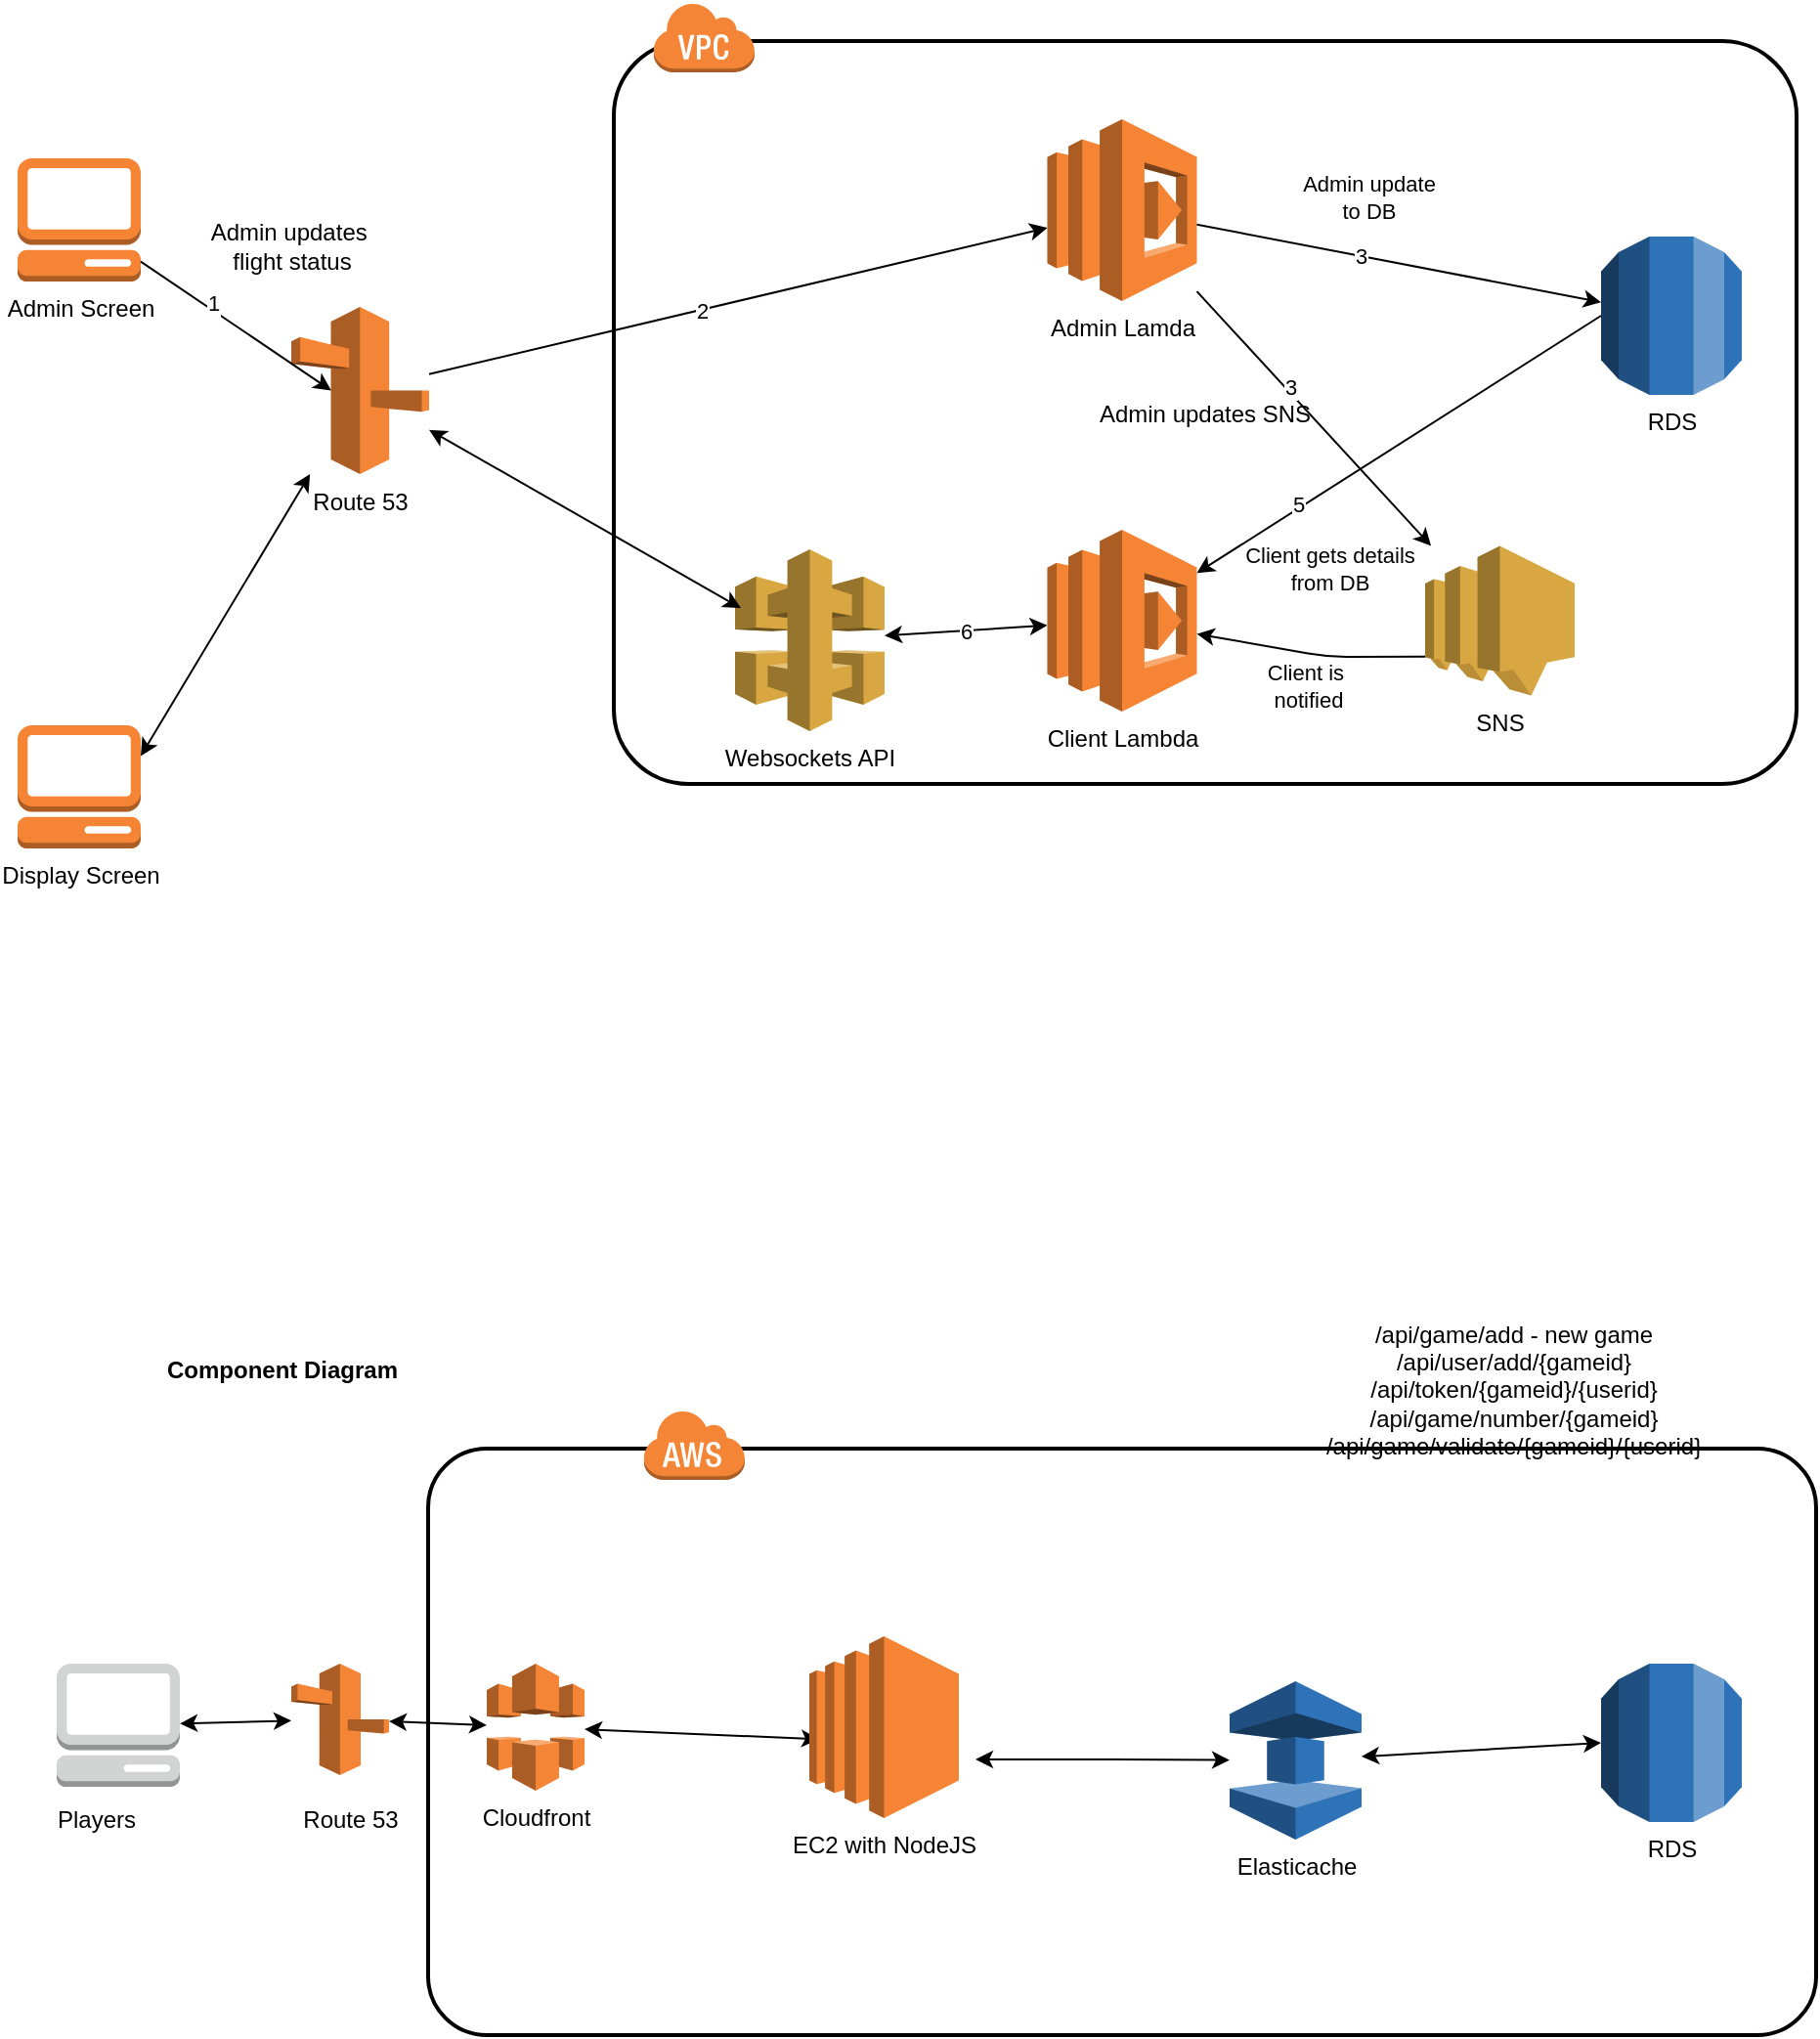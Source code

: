 <mxfile version="14.8.3" type="github">
  <diagram id="8wIz6sM05B-2kPVRudT9" name="Page-1">
    <mxGraphModel dx="1038" dy="546" grid="1" gridSize="10" guides="1" tooltips="1" connect="1" arrows="1" fold="1" page="1" pageScale="1" pageWidth="850" pageHeight="1100" math="0" shadow="0">
      <root>
        <mxCell id="0" />
        <mxCell id="1" parent="0" />
        <mxCell id="UCDsYJrtJyf6KCuDWZyP-35" value="" style="rounded=1;arcSize=10;dashed=0;fillColor=none;gradientColor=none;strokeWidth=2;" vertex="1" parent="1">
          <mxGeometry x="230" y="770" width="710" height="300" as="geometry" />
        </mxCell>
        <mxCell id="UCDsYJrtJyf6KCuDWZyP-1" value="&lt;b&gt;Component Diagram&lt;/b&gt;" style="text;html=1;align=center;verticalAlign=middle;resizable=0;points=[];autosize=1;strokeColor=none;" vertex="1" parent="1">
          <mxGeometry x="90" y="720" width="130" height="20" as="geometry" />
        </mxCell>
        <mxCell id="UCDsYJrtJyf6KCuDWZyP-2" value="" style="outlineConnect=0;dashed=0;verticalLabelPosition=bottom;verticalAlign=top;align=center;html=1;shape=mxgraph.aws3.management_console;fillColor=#D2D3D3;gradientColor=none;" vertex="1" parent="1">
          <mxGeometry x="40" y="880" width="63" height="63" as="geometry" />
        </mxCell>
        <mxCell id="UCDsYJrtJyf6KCuDWZyP-3" value="Players" style="text;html=1;align=center;verticalAlign=middle;resizable=0;points=[];autosize=1;strokeColor=none;" vertex="1" parent="1">
          <mxGeometry x="30" y="950" width="60" height="20" as="geometry" />
        </mxCell>
        <mxCell id="UCDsYJrtJyf6KCuDWZyP-4" value="Cloudfront" style="outlineConnect=0;dashed=0;verticalLabelPosition=bottom;verticalAlign=top;align=center;html=1;shape=mxgraph.aws3.cloudfront;fillColor=#F58536;gradientColor=none;" vertex="1" parent="1">
          <mxGeometry x="260" y="880" width="50" height="65" as="geometry" />
        </mxCell>
        <mxCell id="UCDsYJrtJyf6KCuDWZyP-5" value="" style="outlineConnect=0;dashed=0;verticalLabelPosition=bottom;verticalAlign=top;align=center;html=1;shape=mxgraph.aws3.route_53;fillColor=#F58536;gradientColor=none;" vertex="1" parent="1">
          <mxGeometry x="160" y="880" width="50" height="57" as="geometry" />
        </mxCell>
        <mxCell id="UCDsYJrtJyf6KCuDWZyP-17" value="Elasticache" style="outlineConnect=0;dashed=0;verticalLabelPosition=bottom;verticalAlign=top;align=center;html=1;shape=mxgraph.aws3.elasticache;fillColor=#2E73B8;gradientColor=none;" vertex="1" parent="1">
          <mxGeometry x="640" y="889" width="67.5" height="81" as="geometry" />
        </mxCell>
        <mxCell id="UCDsYJrtJyf6KCuDWZyP-18" value="Route 53" style="text;html=1;align=center;verticalAlign=middle;resizable=0;points=[];autosize=1;strokeColor=none;" vertex="1" parent="1">
          <mxGeometry x="160" y="950" width="60" height="20" as="geometry" />
        </mxCell>
        <mxCell id="UCDsYJrtJyf6KCuDWZyP-21" value="" style="endArrow=classic;startArrow=classic;html=1;" edge="1" parent="1" source="UCDsYJrtJyf6KCuDWZyP-2" target="UCDsYJrtJyf6KCuDWZyP-5">
          <mxGeometry width="50" height="50" relative="1" as="geometry">
            <mxPoint x="100" y="950" as="sourcePoint" />
            <mxPoint x="150" y="900" as="targetPoint" />
          </mxGeometry>
        </mxCell>
        <mxCell id="UCDsYJrtJyf6KCuDWZyP-22" value="" style="endArrow=classic;startArrow=classic;html=1;" edge="1" parent="1" source="UCDsYJrtJyf6KCuDWZyP-5" target="UCDsYJrtJyf6KCuDWZyP-4">
          <mxGeometry width="50" height="50" relative="1" as="geometry">
            <mxPoint x="205" y="985" as="sourcePoint" />
            <mxPoint x="255" y="935" as="targetPoint" />
          </mxGeometry>
        </mxCell>
        <mxCell id="UCDsYJrtJyf6KCuDWZyP-23" value="" style="endArrow=classic;startArrow=classic;html=1;entryX=0.065;entryY=0.566;entryDx=0;entryDy=0;entryPerimeter=0;" edge="1" parent="1" source="UCDsYJrtJyf6KCuDWZyP-4" target="UCDsYJrtJyf6KCuDWZyP-33">
          <mxGeometry width="50" height="50" relative="1" as="geometry">
            <mxPoint x="220" y="1040" as="sourcePoint" />
            <mxPoint x="360" y="931" as="targetPoint" />
          </mxGeometry>
        </mxCell>
        <mxCell id="UCDsYJrtJyf6KCuDWZyP-28" value="" style="endArrow=classic;startArrow=classic;html=1;entryX=0;entryY=0.5;entryDx=0;entryDy=0;entryPerimeter=0;" edge="1" parent="1" source="UCDsYJrtJyf6KCuDWZyP-17" target="UCDsYJrtJyf6KCuDWZyP-32">
          <mxGeometry width="50" height="50" relative="1" as="geometry">
            <mxPoint x="707.5" y="1000" as="sourcePoint" />
            <mxPoint x="820" y="896.5" as="targetPoint" />
          </mxGeometry>
        </mxCell>
        <mxCell id="UCDsYJrtJyf6KCuDWZyP-31" value="/api/game/add - new game&lt;br&gt;/api/user/add/{gameid}&lt;br&gt;/api/token/{gameid}/{userid}&lt;br&gt;/api/game/number/{gameid}&lt;br&gt;/api/game/validate/{gameid}/{userid}" style="text;html=1;align=center;verticalAlign=middle;resizable=0;points=[];autosize=1;strokeColor=none;" vertex="1" parent="1">
          <mxGeometry x="680" y="700" width="210" height="80" as="geometry" />
        </mxCell>
        <mxCell id="UCDsYJrtJyf6KCuDWZyP-32" value="RDS" style="outlineConnect=0;dashed=0;verticalLabelPosition=bottom;verticalAlign=top;align=center;html=1;shape=mxgraph.aws3.rds;fillColor=#2E73B8;gradientColor=none;" vertex="1" parent="1">
          <mxGeometry x="830" y="880" width="72" height="81" as="geometry" />
        </mxCell>
        <mxCell id="UCDsYJrtJyf6KCuDWZyP-33" value="EC2 with NodeJS" style="outlineConnect=0;dashed=0;verticalLabelPosition=bottom;verticalAlign=top;align=center;html=1;shape=mxgraph.aws3.ec2;fillColor=#F58534;gradientColor=none;" vertex="1" parent="1">
          <mxGeometry x="425" y="866" width="76.5" height="93" as="geometry" />
        </mxCell>
        <mxCell id="UCDsYJrtJyf6KCuDWZyP-34" value="" style="endArrow=classic;startArrow=classic;html=1;" edge="1" parent="1" target="UCDsYJrtJyf6KCuDWZyP-17">
          <mxGeometry width="50" height="50" relative="1" as="geometry">
            <mxPoint x="510" y="929" as="sourcePoint" />
            <mxPoint x="439.973" y="928.638" as="targetPoint" />
            <Array as="points">
              <mxPoint x="570" y="929" />
            </Array>
          </mxGeometry>
        </mxCell>
        <mxCell id="UCDsYJrtJyf6KCuDWZyP-36" value="" style="dashed=0;html=1;shape=mxgraph.aws3.cloud;fillColor=#F58536;gradientColor=none;dashed=0;" vertex="1" parent="1">
          <mxGeometry x="340" y="750" width="52" height="36" as="geometry" />
        </mxCell>
        <mxCell id="UCDsYJrtJyf6KCuDWZyP-37" value="Admin Screen" style="outlineConnect=0;dashed=0;verticalLabelPosition=bottom;verticalAlign=top;align=center;html=1;shape=mxgraph.aws3.management_console;fillColor=#F58534;gradientColor=none;" vertex="1" parent="1">
          <mxGeometry x="20" y="110" width="63" height="63" as="geometry" />
        </mxCell>
        <mxCell id="UCDsYJrtJyf6KCuDWZyP-38" value="Route 53" style="outlineConnect=0;dashed=0;verticalLabelPosition=bottom;verticalAlign=top;align=center;html=1;shape=mxgraph.aws3.route_53;fillColor=#F58536;gradientColor=none;" vertex="1" parent="1">
          <mxGeometry x="160" y="186" width="70.5" height="85.5" as="geometry" />
        </mxCell>
        <mxCell id="UCDsYJrtJyf6KCuDWZyP-39" value="Admin updates SNS" style="rounded=1;arcSize=10;dashed=0;fillColor=none;gradientColor=none;strokeWidth=2;" vertex="1" parent="1">
          <mxGeometry x="325" y="50" width="605" height="380" as="geometry" />
        </mxCell>
        <mxCell id="UCDsYJrtJyf6KCuDWZyP-40" value="" style="dashed=0;html=1;shape=mxgraph.aws3.virtual_private_cloud;fillColor=#F58536;gradientColor=none;dashed=0;" vertex="1" parent="1">
          <mxGeometry x="345" y="30" width="52" height="36" as="geometry" />
        </mxCell>
        <mxCell id="UCDsYJrtJyf6KCuDWZyP-42" value="Admin Lamda" style="outlineConnect=0;dashed=0;verticalLabelPosition=bottom;verticalAlign=top;align=center;html=1;shape=mxgraph.aws3.lambda;fillColor=#F58534;gradientColor=none;" vertex="1" parent="1">
          <mxGeometry x="546.75" y="90" width="76.5" height="93" as="geometry" />
        </mxCell>
        <mxCell id="UCDsYJrtJyf6KCuDWZyP-47" value="Display Screen" style="outlineConnect=0;dashed=0;verticalLabelPosition=bottom;verticalAlign=top;align=center;html=1;shape=mxgraph.aws3.management_console;fillColor=#F58534;gradientColor=none;" vertex="1" parent="1">
          <mxGeometry x="20" y="400" width="63" height="63" as="geometry" />
        </mxCell>
        <mxCell id="UCDsYJrtJyf6KCuDWZyP-48" value="Client Lambda" style="outlineConnect=0;dashed=0;verticalLabelPosition=bottom;verticalAlign=top;align=center;html=1;shape=mxgraph.aws3.lambda;fillColor=#F58534;gradientColor=none;" vertex="1" parent="1">
          <mxGeometry x="546.75" y="300" width="76.5" height="93" as="geometry" />
        </mxCell>
        <mxCell id="UCDsYJrtJyf6KCuDWZyP-49" value="RDS" style="outlineConnect=0;dashed=0;verticalLabelPosition=bottom;verticalAlign=top;align=center;html=1;shape=mxgraph.aws3.rds;fillColor=#2E73B8;gradientColor=none;" vertex="1" parent="1">
          <mxGeometry x="830" y="150" width="72" height="81" as="geometry" />
        </mxCell>
        <mxCell id="UCDsYJrtJyf6KCuDWZyP-50" value="" style="endArrow=classic;html=1;entryX=0.29;entryY=0.5;entryDx=0;entryDy=0;entryPerimeter=0;" edge="1" parent="1" source="UCDsYJrtJyf6KCuDWZyP-37" target="UCDsYJrtJyf6KCuDWZyP-38">
          <mxGeometry width="50" height="50" relative="1" as="geometry">
            <mxPoint x="60" y="330" as="sourcePoint" />
            <mxPoint x="110" y="280" as="targetPoint" />
          </mxGeometry>
        </mxCell>
        <mxCell id="UCDsYJrtJyf6KCuDWZyP-61" value="1" style="edgeLabel;html=1;align=center;verticalAlign=middle;resizable=0;points=[];" vertex="1" connectable="0" parent="UCDsYJrtJyf6KCuDWZyP-50">
          <mxGeometry x="-0.288" y="3" relative="1" as="geometry">
            <mxPoint as="offset" />
          </mxGeometry>
        </mxCell>
        <mxCell id="UCDsYJrtJyf6KCuDWZyP-51" value="" style="endArrow=classic;html=1;" edge="1" parent="1" source="UCDsYJrtJyf6KCuDWZyP-38" target="UCDsYJrtJyf6KCuDWZyP-42">
          <mxGeometry width="50" height="50" relative="1" as="geometry">
            <mxPoint x="480" y="280" as="sourcePoint" />
            <mxPoint x="530" y="230" as="targetPoint" />
          </mxGeometry>
        </mxCell>
        <mxCell id="UCDsYJrtJyf6KCuDWZyP-62" value="2" style="edgeLabel;html=1;align=center;verticalAlign=middle;resizable=0;points=[];" vertex="1" connectable="0" parent="UCDsYJrtJyf6KCuDWZyP-51">
          <mxGeometry x="-0.123" relative="1" as="geometry">
            <mxPoint x="1" as="offset" />
          </mxGeometry>
        </mxCell>
        <mxCell id="UCDsYJrtJyf6KCuDWZyP-52" value="" style="endArrow=classic;html=1;" edge="1" parent="1" source="UCDsYJrtJyf6KCuDWZyP-42" target="UCDsYJrtJyf6KCuDWZyP-49">
          <mxGeometry width="50" height="50" relative="1" as="geometry">
            <mxPoint x="480" y="280" as="sourcePoint" />
            <mxPoint x="530" y="230" as="targetPoint" />
          </mxGeometry>
        </mxCell>
        <mxCell id="UCDsYJrtJyf6KCuDWZyP-63" value="3" style="edgeLabel;html=1;align=center;verticalAlign=middle;resizable=0;points=[];" vertex="1" connectable="0" parent="UCDsYJrtJyf6KCuDWZyP-52">
          <mxGeometry x="-0.188" relative="1" as="geometry">
            <mxPoint as="offset" />
          </mxGeometry>
        </mxCell>
        <mxCell id="UCDsYJrtJyf6KCuDWZyP-67" value="Admin update&lt;br&gt;to DB" style="edgeLabel;html=1;align=center;verticalAlign=middle;resizable=0;points=[];" vertex="1" connectable="0" parent="UCDsYJrtJyf6KCuDWZyP-52">
          <mxGeometry x="-0.402" y="1" relative="1" as="geometry">
            <mxPoint x="25" y="-25" as="offset" />
          </mxGeometry>
        </mxCell>
        <mxCell id="UCDsYJrtJyf6KCuDWZyP-53" value="6" style="endArrow=classic;startArrow=classic;html=1;" edge="1" parent="1" source="UCDsYJrtJyf6KCuDWZyP-58" target="UCDsYJrtJyf6KCuDWZyP-48">
          <mxGeometry width="50" height="50" relative="1" as="geometry">
            <mxPoint x="90" y="410" as="sourcePoint" />
            <mxPoint x="530" y="230" as="targetPoint" />
            <Array as="points" />
          </mxGeometry>
        </mxCell>
        <mxCell id="UCDsYJrtJyf6KCuDWZyP-54" value="SNS" style="outlineConnect=0;dashed=0;verticalLabelPosition=bottom;verticalAlign=top;align=center;html=1;shape=mxgraph.aws3.sns;fillColor=#D9A741;gradientColor=none;" vertex="1" parent="1">
          <mxGeometry x="740" y="308.25" width="76.5" height="76.5" as="geometry" />
        </mxCell>
        <mxCell id="UCDsYJrtJyf6KCuDWZyP-55" value="" style="endArrow=classic;html=1;" edge="1" parent="1" source="UCDsYJrtJyf6KCuDWZyP-42" target="UCDsYJrtJyf6KCuDWZyP-54">
          <mxGeometry width="50" height="50" relative="1" as="geometry">
            <mxPoint x="656.5" y="168.269" as="sourcePoint" />
            <mxPoint x="730" y="272" as="targetPoint" />
          </mxGeometry>
        </mxCell>
        <mxCell id="UCDsYJrtJyf6KCuDWZyP-64" value="3" style="edgeLabel;html=1;align=center;verticalAlign=middle;resizable=0;points=[];" vertex="1" connectable="0" parent="UCDsYJrtJyf6KCuDWZyP-55">
          <mxGeometry x="-0.226" y="2" relative="1" as="geometry">
            <mxPoint as="offset" />
          </mxGeometry>
        </mxCell>
        <mxCell id="UCDsYJrtJyf6KCuDWZyP-56" value="Client is&amp;nbsp;&lt;br&gt;notified" style="endArrow=classic;html=1;exitX=0;exitY=0.74;exitDx=0;exitDy=0;exitPerimeter=0;" edge="1" parent="1" source="UCDsYJrtJyf6KCuDWZyP-54" target="UCDsYJrtJyf6KCuDWZyP-48">
          <mxGeometry x="-0.028" y="17" width="50" height="50" relative="1" as="geometry">
            <mxPoint x="656.5" y="198.129" as="sourcePoint" />
            <mxPoint x="733.105" y="281.5" as="targetPoint" />
            <Array as="points">
              <mxPoint x="690" y="365" />
            </Array>
            <mxPoint y="-1" as="offset" />
          </mxGeometry>
        </mxCell>
        <mxCell id="UCDsYJrtJyf6KCuDWZyP-57" value="" style="endArrow=classic;html=1;exitX=0;exitY=0.5;exitDx=0;exitDy=0;exitPerimeter=0;" edge="1" parent="1" source="UCDsYJrtJyf6KCuDWZyP-49" target="UCDsYJrtJyf6KCuDWZyP-48">
          <mxGeometry width="50" height="50" relative="1" as="geometry">
            <mxPoint x="766.75" y="343.83" as="sourcePoint" />
            <mxPoint x="650" y="330.001" as="targetPoint" />
          </mxGeometry>
        </mxCell>
        <mxCell id="UCDsYJrtJyf6KCuDWZyP-65" value="5" style="edgeLabel;html=1;align=center;verticalAlign=middle;resizable=0;points=[];" vertex="1" connectable="0" parent="UCDsYJrtJyf6KCuDWZyP-57">
          <mxGeometry x="0.495" y="-2" relative="1" as="geometry">
            <mxPoint as="offset" />
          </mxGeometry>
        </mxCell>
        <mxCell id="UCDsYJrtJyf6KCuDWZyP-68" value="Client gets details&lt;br&gt;from DB" style="edgeLabel;html=1;align=center;verticalAlign=middle;resizable=0;points=[];" vertex="1" connectable="0" parent="UCDsYJrtJyf6KCuDWZyP-57">
          <mxGeometry x="-0.064" y="4" relative="1" as="geometry">
            <mxPoint x="-45" y="64" as="offset" />
          </mxGeometry>
        </mxCell>
        <mxCell id="UCDsYJrtJyf6KCuDWZyP-58" value="Websockets API" style="outlineConnect=0;dashed=0;verticalLabelPosition=bottom;verticalAlign=top;align=center;html=1;shape=mxgraph.aws3.api_gateway;fillColor=#D9A741;gradientColor=none;" vertex="1" parent="1">
          <mxGeometry x="387" y="310" width="76.5" height="93" as="geometry" />
        </mxCell>
        <mxCell id="UCDsYJrtJyf6KCuDWZyP-59" value="" style="endArrow=classic;startArrow=classic;html=1;exitX=1;exitY=0.25;exitDx=0;exitDy=0;exitPerimeter=0;" edge="1" parent="1" source="UCDsYJrtJyf6KCuDWZyP-47" target="UCDsYJrtJyf6KCuDWZyP-38">
          <mxGeometry width="50" height="50" relative="1" as="geometry">
            <mxPoint x="480" y="280" as="sourcePoint" />
            <mxPoint x="530" y="230" as="targetPoint" />
          </mxGeometry>
        </mxCell>
        <mxCell id="UCDsYJrtJyf6KCuDWZyP-60" value="" style="endArrow=classic;startArrow=classic;html=1;entryX=0.039;entryY=0.323;entryDx=0;entryDy=0;entryPerimeter=0;" edge="1" parent="1" source="UCDsYJrtJyf6KCuDWZyP-38" target="UCDsYJrtJyf6KCuDWZyP-58">
          <mxGeometry width="50" height="50" relative="1" as="geometry">
            <mxPoint x="133.41" y="452.5" as="sourcePoint" />
            <mxPoint x="219.999" y="308.25" as="targetPoint" />
          </mxGeometry>
        </mxCell>
        <mxCell id="UCDsYJrtJyf6KCuDWZyP-66" value="Admin updates&amp;nbsp;&lt;br&gt;flight status" style="text;html=1;align=center;verticalAlign=middle;resizable=0;points=[];autosize=1;strokeColor=none;" vertex="1" parent="1">
          <mxGeometry x="110" y="140" width="100" height="30" as="geometry" />
        </mxCell>
      </root>
    </mxGraphModel>
  </diagram>
</mxfile>
